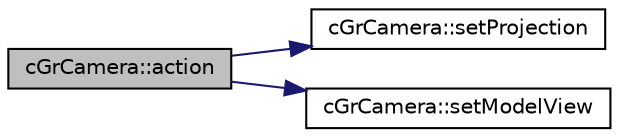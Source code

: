 digraph "cGrCamera::action"
{
  edge [fontname="Helvetica",fontsize="10",labelfontname="Helvetica",labelfontsize="10"];
  node [fontname="Helvetica",fontsize="10",shape=record];
  rankdir="LR";
  Node1 [label="cGrCamera::action",height=0.2,width=0.4,color="black", fillcolor="grey75", style="filled", fontcolor="black"];
  Node1 -> Node2 [color="midnightblue",fontsize="10",style="solid",fontname="Helvetica"];
  Node2 [label="cGrCamera::setProjection",height=0.2,width=0.4,color="black", fillcolor="white", style="filled",URL="$classc_gr_camera.html#a1a9421956cfd8de7a0766016af71145d"];
  Node1 -> Node3 [color="midnightblue",fontsize="10",style="solid",fontname="Helvetica"];
  Node3 [label="cGrCamera::setModelView",height=0.2,width=0.4,color="black", fillcolor="white", style="filled",URL="$classc_gr_camera.html#a80bc5bc9119331cdd2925857fdb1ad92"];
}
